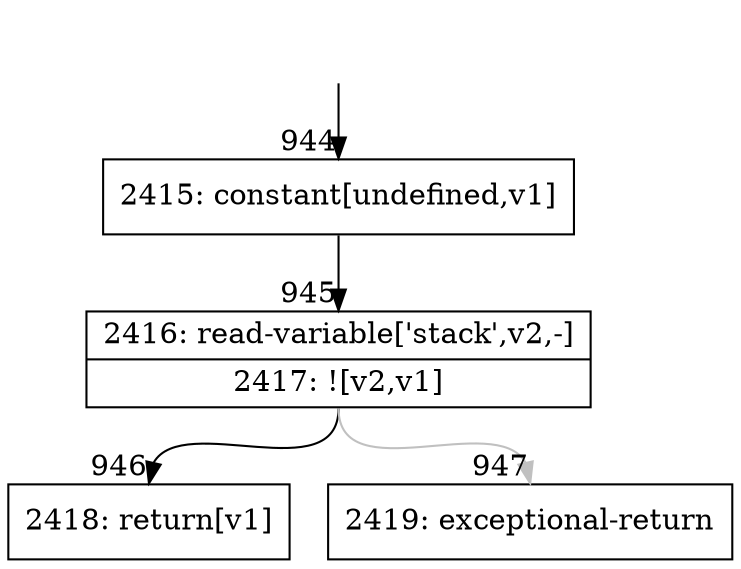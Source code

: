 digraph {
rankdir="TD"
BB_entry72[shape=none,label=""];
BB_entry72 -> BB944 [tailport=s, headport=n, headlabel="    944"]
BB944 [shape=record label="{2415: constant[undefined,v1]}" ] 
BB944 -> BB945 [tailport=s, headport=n, headlabel="      945"]
BB945 [shape=record label="{2416: read-variable['stack',v2,-]|2417: ![v2,v1]}" ] 
BB945 -> BB946 [tailport=s, headport=n, headlabel="      946"]
BB945 -> BB947 [tailport=s, headport=n, color=gray, headlabel="      947"]
BB946 [shape=record label="{2418: return[v1]}" ] 
BB947 [shape=record label="{2419: exceptional-return}" ] 
}
